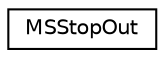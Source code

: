 digraph "Graphical Class Hierarchy"
{
  edge [fontname="Helvetica",fontsize="10",labelfontname="Helvetica",labelfontsize="10"];
  node [fontname="Helvetica",fontsize="10",shape=record];
  rankdir="LR";
  Node0 [label="MSStopOut",height=0.2,width=0.4,color="black", fillcolor="white", style="filled",URL="$df/d68/class_m_s_stop_out.html",tooltip="Realises dumping the complete network state. "];
}

